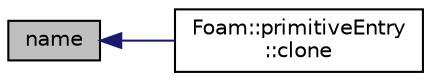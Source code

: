 digraph "name"
{
  bgcolor="transparent";
  edge [fontname="Helvetica",fontsize="10",labelfontname="Helvetica",labelfontsize="10"];
  node [fontname="Helvetica",fontsize="10",shape=record];
  rankdir="LR";
  Node1 [label="name",height=0.2,width=0.4,color="black", fillcolor="grey75", style="filled" fontcolor="black"];
  Node1 -> Node2 [dir="back",color="midnightblue",fontsize="10",style="solid",fontname="Helvetica"];
  Node2 [label="Foam::primitiveEntry\l::clone",height=0.2,width=0.4,color="black",URL="$classFoam_1_1primitiveEntry.html#a4887c907a5b2cc4f28d8fcca37734eb1",tooltip="Construct on freestore as copy with reference to the. "];
}
